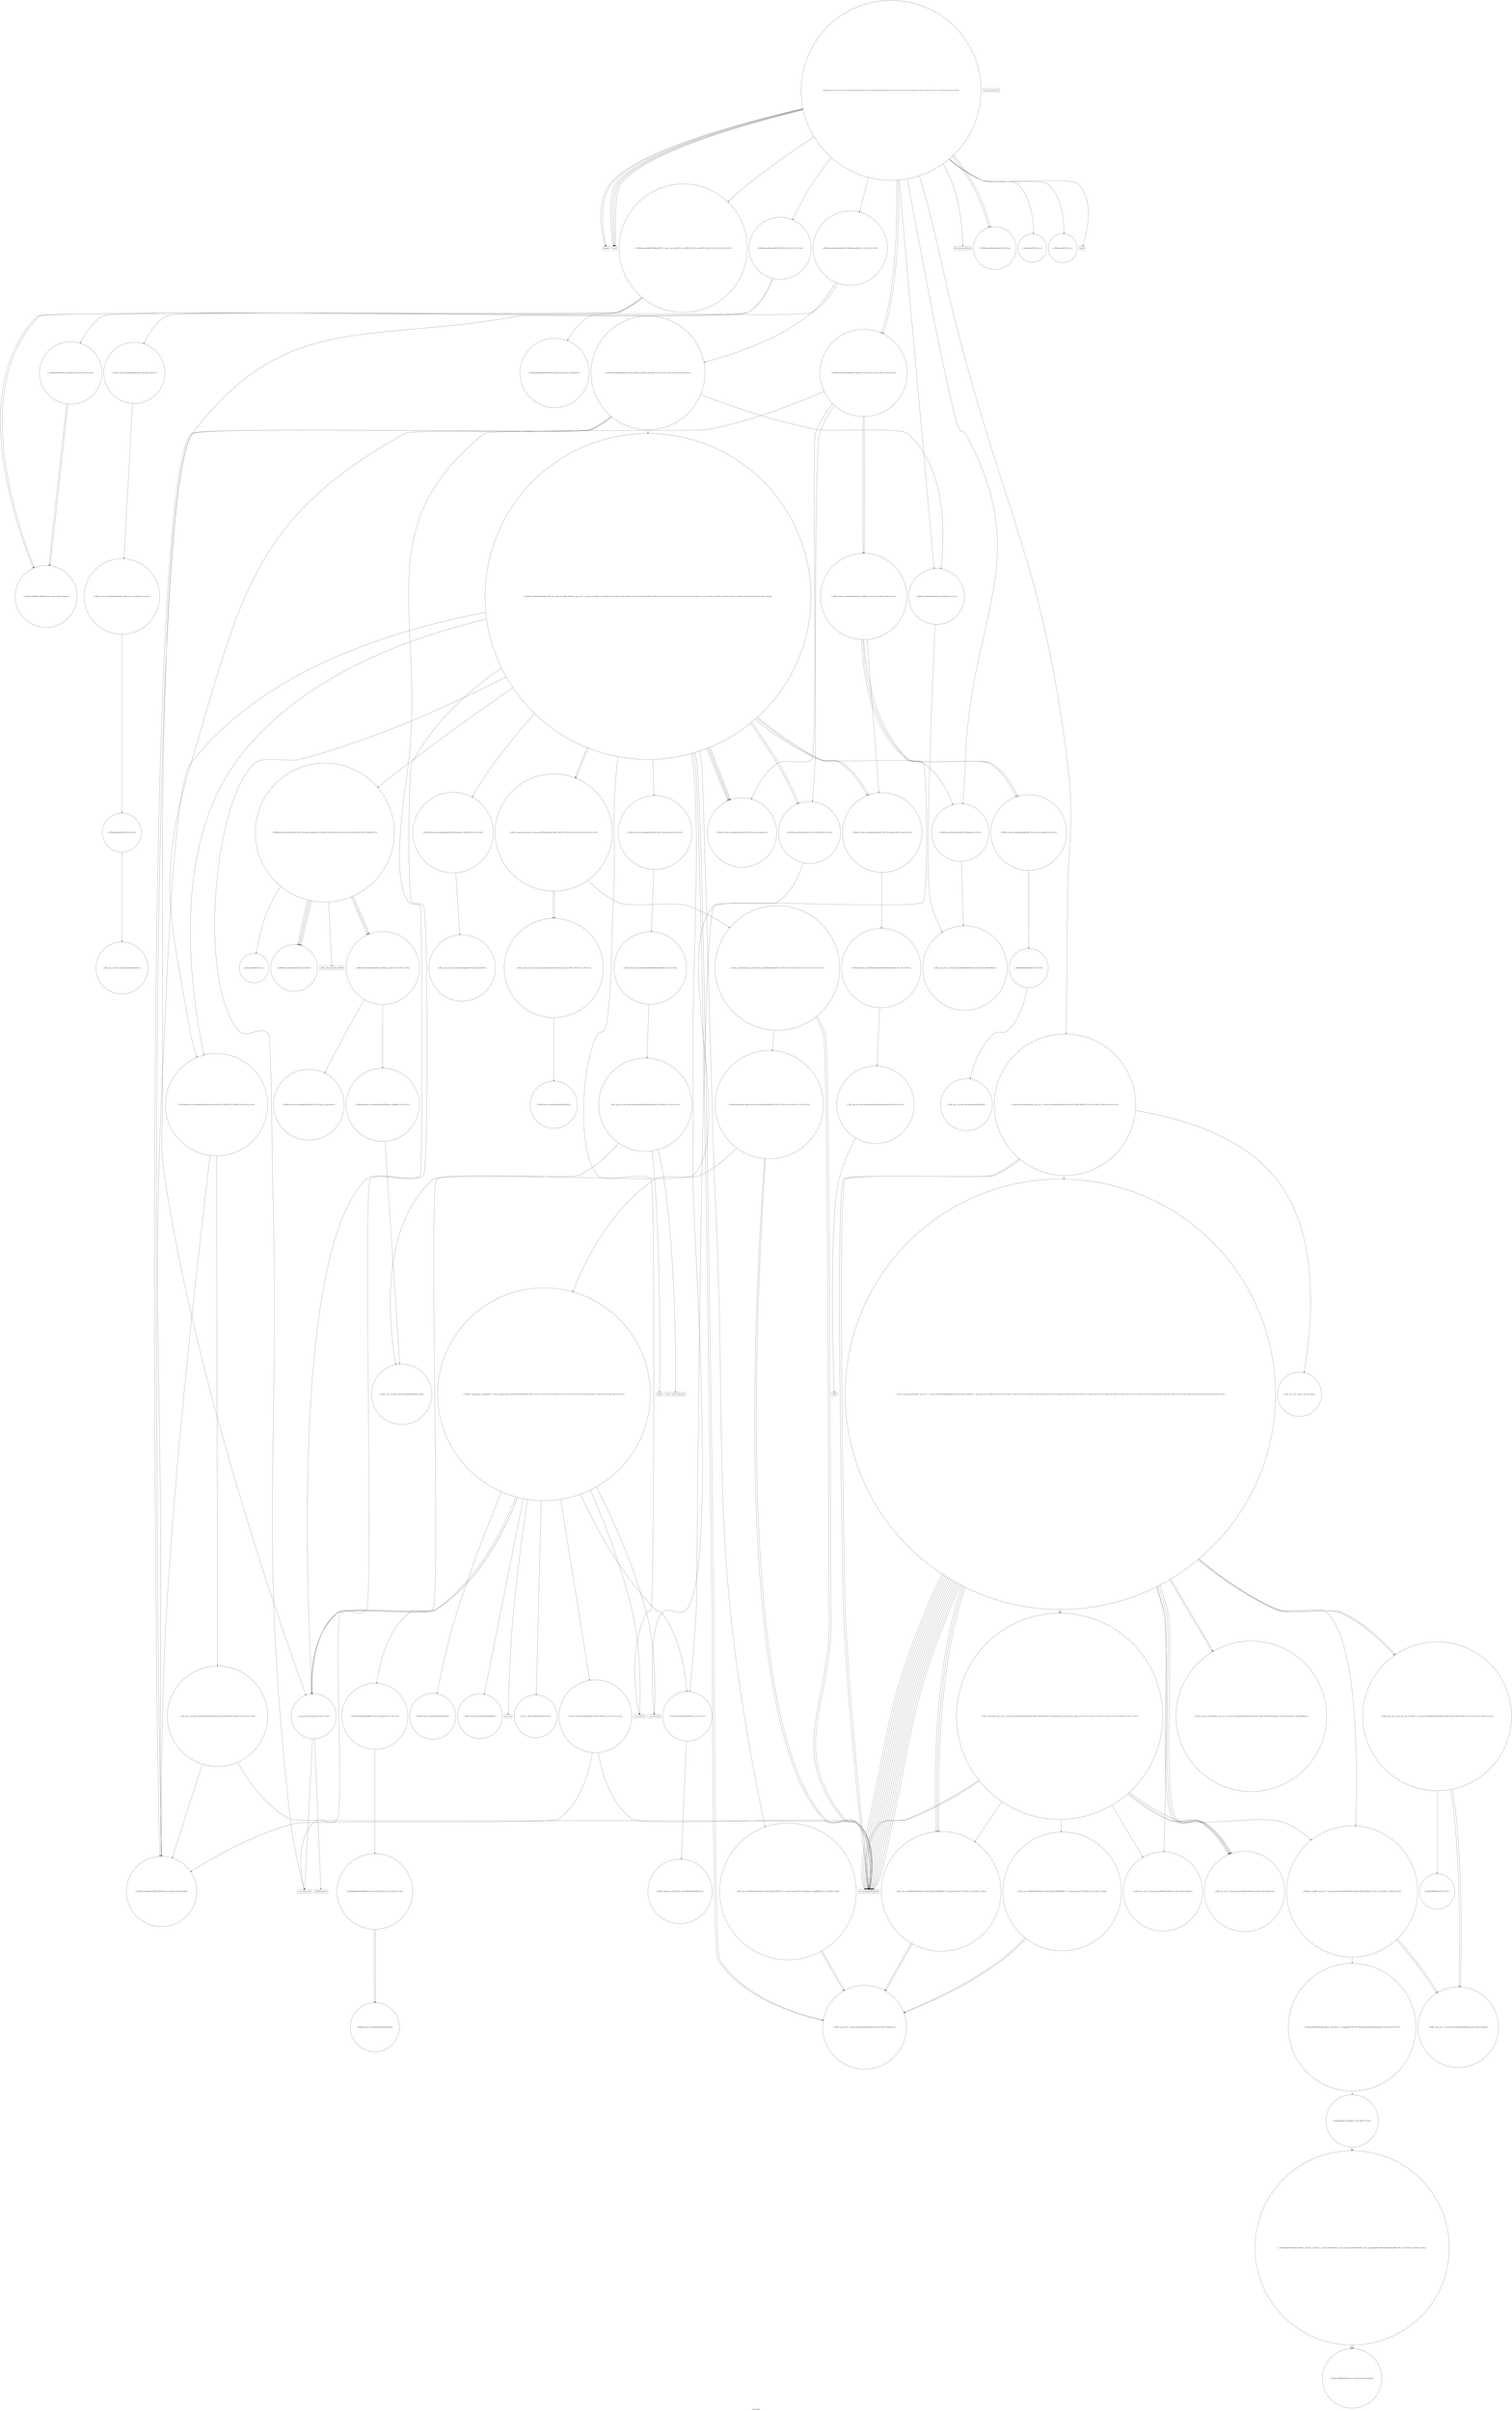 digraph "Call Graph" {
	label="Call Graph";

	Node0x55ba09f944e0 [shape=record,shape=circle,label="{main|{<s0>1|<s1>2|<s2>3|<s3>4|<s4>5|<s5>6|<s6>7|<s7>8|<s8>9|<s9>10|<s10>11|<s11>12|<s12>13|<s13>14|<s14>15|<s15>16|<s16>17|<s17>18|<s18>19|<s19>20}}"];
	Node0x55ba09f944e0:s0 -> Node0x55ba09f94560[color=black];
	Node0x55ba09f944e0:s1 -> Node0x55ba09f94560[color=black];
	Node0x55ba09f944e0:s2 -> Node0x55ba0a1a3b90[color=black];
	Node0x55ba09f944e0:s3 -> Node0x55ba0a1a3b90[color=black];
	Node0x55ba09f944e0:s4 -> Node0x55ba0a1a3b90[color=black];
	Node0x55ba09f944e0:s5 -> Node0x55ba0a1a3b90[color=black];
	Node0x55ba09f944e0:s6 -> Node0x55ba0a1a3c10[color=black];
	Node0x55ba09f944e0:s7 -> Node0x55ba0a1a3d10[color=black];
	Node0x55ba09f944e0:s8 -> Node0x55ba0a1a3c90[color=black];
	Node0x55ba09f944e0:s9 -> Node0x55ba0a1a4210[color=black];
	Node0x55ba09f944e0:s10 -> Node0x55ba0a1a3e90[color=black];
	Node0x55ba09f944e0:s11 -> Node0x55ba0a1a3f10[color=black];
	Node0x55ba09f944e0:s12 -> Node0x55ba0a1a3e10[color=black];
	Node0x55ba09f944e0:s13 -> Node0x55ba0a1a3f90[color=black];
	Node0x55ba09f944e0:s14 -> Node0x55ba0a1a4010[color=black];
	Node0x55ba09f944e0:s15 -> Node0x55ba0a1a4010[color=black];
	Node0x55ba09f944e0:s16 -> Node0x55ba0a1a4090[color=black];
	Node0x55ba09f944e0:s17 -> Node0x55ba0a1a4110[color=black];
	Node0x55ba09f944e0:s18 -> Node0x55ba0a1a4190[color=black];
	Node0x55ba09f944e0:s19 -> Node0x55ba0a1a4210[color=black];
	Node0x55ba0a1a5110 [shape=record,shape=circle,label="{_ZN9__gnu_cxxmiIPSt4pairIiiESt6vectorIS2_SaIS2_EEEENS_17__normal_iteratorIT_T0_E15difference_typeERKSA_SD_|{<s0>98|<s1>99}}"];
	Node0x55ba0a1a5110:s0 -> Node0x55ba0a1a62b0[color=black];
	Node0x55ba0a1a5110:s1 -> Node0x55ba0a1a62b0[color=black];
	Node0x55ba0a1a77b0 [shape=record,shape=circle,label="{_ZNSt4pairIiiE4swapERS0_|{<s0>180|<s1>181}}"];
	Node0x55ba0a1a77b0:s0 -> Node0x55ba0a1a7830[color=black];
	Node0x55ba0a1a77b0:s1 -> Node0x55ba0a1a7830[color=black];
	Node0x55ba0a1a3e10 [shape=record,shape=circle,label="{_ZSt16next_permutationIN9__gnu_cxx17__normal_iteratorIPSt4pairIiiESt6vectorIS3_SaIS3_EEEEEbT_S9_|{<s0>28|<s1>29|<s2>30|<s3>31}}"];
	Node0x55ba0a1a3e10:s0 -> Node0x55ba0a1a5010[color=black];
	Node0x55ba0a1a3e10:s1 -> Node0x55ba0a1a5010[color=black];
	Node0x55ba0a1a3e10:s2 -> Node0x55ba0a1a7230[color=black];
	Node0x55ba0a1a3e10:s3 -> Node0x55ba0a1a71b0[color=black];
	Node0x55ba0a1a64b0 [shape=record,shape=circle,label="{_ZNKSt6vectorISt4pairIiiESaIS1_EE8max_sizeEv|{<s0>105|<s1>106}}"];
	Node0x55ba0a1a64b0:s0 -> Node0x55ba0a1a6730[color=black];
	Node0x55ba0a1a64b0:s1 -> Node0x55ba0a1a66b0[color=black];
	Node0x55ba0a1a4190 [shape=record,shape=Mrecord,label="{printf}"];
	Node0x55ba0a1a6830 [shape=record,shape=circle,label="{_ZNSt16allocator_traitsISaISt4pairIiiEEE8allocateERS2_m|{<s0>108}}"];
	Node0x55ba0a1a6830:s0 -> Node0x55ba0a1a68b0[color=black];
	Node0x55ba0a1a4510 [shape=record,shape=Mrecord,label="{_ZSt9terminatev}"];
	Node0x55ba0a1a6bb0 [shape=record,shape=circle,label="{_ZNSt20__uninitialized_copyILb0EE13__uninit_copyISt13move_iteratorIPSt4pairIiiEES5_EET0_T_S8_S7_|{<s0>119|<s1>120|<s2>121|<s3>122|<s4>123|<s5>124|<s6>125|<s7>126|<s8>127|<s9>128|<s10>129}}"];
	Node0x55ba0a1a6bb0:s0 -> Node0x55ba0a1a6c30[color=black];
	Node0x55ba0a1a6bb0:s1 -> Node0x55ba0a1a6d30[color=black];
	Node0x55ba0a1a6bb0:s2 -> Node0x55ba0a1a6db0[color=black];
	Node0x55ba0a1a6bb0:s3 -> Node0x55ba0a1a6cb0[color=black];
	Node0x55ba0a1a6bb0:s4 -> Node0x55ba0a1a6e30[color=black];
	Node0x55ba0a1a6bb0:s5 -> Node0x55ba0a1a4490[color=black];
	Node0x55ba0a1a6bb0:s6 -> Node0x55ba0a1a4890[color=black];
	Node0x55ba0a1a6bb0:s7 -> Node0x55ba0a1a63b0[color=black];
	Node0x55ba0a1a6bb0:s8 -> Node0x55ba0a1a6430[color=black];
	Node0x55ba0a1a6bb0:s9 -> Node0x55ba0a1a6eb0[color=black];
	Node0x55ba0a1a6bb0:s10 -> Node0x55ba0a1a4410[color=black];
	Node0x55ba0a1a4890 [shape=record,shape=circle,label="{_ZSt8_DestroyIPSt4pairIiiEEvT_S3_|{<s0>51}}"];
	Node0x55ba0a1a4890:s0 -> Node0x55ba0a1a4910[color=black];
	Node0x55ba0a1a6f30 [shape=record,shape=circle,label="{_ZSteqIPSt4pairIiiEEbRKSt13move_iteratorIT_ES7_|{<s0>133|<s1>134}}"];
	Node0x55ba0a1a6f30:s0 -> Node0x55ba0a1a6fb0[color=black];
	Node0x55ba0a1a6f30:s1 -> Node0x55ba0a1a6fb0[color=black];
	Node0x55ba0a1a4c10 [shape=record,shape=circle,label="{_ZNSaISt4pairIiiEED2Ev|{<s0>56}}"];
	Node0x55ba0a1a4c10:s0 -> Node0x55ba0a1a4c90[color=black];
	Node0x55ba0a1a72b0 [shape=record,shape=circle,label="{_ZN9__gnu_cxxeqIPSt4pairIiiESt6vectorIS2_SaIS2_EEEEbRKNS_17__normal_iteratorIT_T0_EESC_|{<s0>163|<s1>164}}"];
	Node0x55ba0a1a72b0:s0 -> Node0x55ba0a1a62b0[color=black];
	Node0x55ba0a1a72b0:s1 -> Node0x55ba0a1a62b0[color=black];
	Node0x55ba0a1a4f90 [shape=record,shape=circle,label="{_ZN9__gnu_cxx13new_allocatorISt4pairIiiEE9constructIS2_JS2_EEEvPT_DpOT0_|{<s0>87|<s1>88}}"];
	Node0x55ba0a1a4f90:s0 -> Node0x55ba0a1a4e90[color=black];
	Node0x55ba0a1a4f90:s1 -> Node0x55ba0a1a5010[color=black];
	Node0x55ba0a1a7630 [shape=record,shape=circle,label="{_ZStltIiiEbRKSt4pairIT_T0_ES5_}"];
	Node0x55ba0a1a3c90 [shape=record,shape=circle,label="{_ZNSt6vectorISt4pairIiiESaIS1_EE9push_backEOS1_|{<s0>23|<s1>24}}"];
	Node0x55ba0a1a3c90:s0 -> Node0x55ba0a1a4d90[color=black];
	Node0x55ba0a1a3c90:s1 -> Node0x55ba0a1a4d10[color=black];
	Node0x55ba0a1a6330 [shape=record,shape=circle,label="{_ZNSt16allocator_traitsISaISt4pairIiiEEE7destroyIS1_EEvRS2_PT_|{<s0>104}}"];
	Node0x55ba0a1a6330:s0 -> Node0x55ba0a1a70b0[color=black];
	Node0x55ba0a1a4010 [shape=record,shape=circle,label="{_ZNSt6vectorISt4pairIiiESaIS1_EEixEm}"];
	Node0x55ba0a1a66b0 [shape=record,shape=circle,label="{_ZNSt16allocator_traitsISaISt4pairIiiEEE8max_sizeERKS2_|{<s0>107}}"];
	Node0x55ba0a1a66b0:s0 -> Node0x55ba0a1a67b0[color=black];
	Node0x55ba0a1a4390 [shape=record,shape=circle,label="{_ZNSt12_Vector_baseISt4pairIiiESaIS1_EEC2Ev|{<s0>41}}"];
	Node0x55ba0a1a4390:s0 -> Node0x55ba0a1a4590[color=black];
	Node0x55ba0a1a6a30 [shape=record,shape=circle,label="{_ZSt22__uninitialized_copy_aISt13move_iteratorIPSt4pairIiiEES3_S2_ET0_T_S6_S5_RSaIT1_E|{<s0>112|<s1>113|<s2>114}}"];
	Node0x55ba0a1a6a30:s0 -> Node0x55ba0a1a5010[color=black];
	Node0x55ba0a1a6a30:s1 -> Node0x55ba0a1a5010[color=black];
	Node0x55ba0a1a6a30:s2 -> Node0x55ba0a1a6b30[color=black];
	Node0x55ba0a1a4710 [shape=record,shape=circle,label="{_ZSt8_DestroyIPSt4pairIiiES1_EvT_S3_RSaIT0_E|{<s0>46}}"];
	Node0x55ba0a1a4710:s0 -> Node0x55ba0a1a4890[color=black];
	Node0x55ba0a1a6db0 [shape=record,shape=circle,label="{_ZNKSt13move_iteratorIPSt4pairIiiEEdeEv}"];
	Node0x55ba0a1a4a90 [shape=record,shape=circle,label="{_ZNSt16allocator_traitsISaISt4pairIiiEEE10deallocateERS2_PS1_m|{<s0>54}}"];
	Node0x55ba0a1a4a90:s0 -> Node0x55ba0a1a4b10[color=black];
	Node0x55ba0a1a7130 [shape=record,shape=circle,label="{_ZN9__gnu_cxx17__normal_iteratorIPSt4pairIiiESt6vectorIS2_SaIS2_EEEC2ERKS3_}"];
	Node0x55ba0a1a4e10 [shape=record,shape=circle,label="{_ZNSt16allocator_traitsISaISt4pairIiiEEE9constructIS1_JS1_EEEvRS2_PT_DpOT0_|{<s0>62|<s1>63}}"];
	Node0x55ba0a1a4e10:s0 -> Node0x55ba0a1a4e90[color=black];
	Node0x55ba0a1a4e10:s1 -> Node0x55ba0a1a4f90[color=black];
	Node0x55ba0a1a74b0 [shape=record,shape=circle,label="{_ZSt9iter_swapIN9__gnu_cxx17__normal_iteratorIPSt4pairIiiESt6vectorIS3_SaIS3_EEEES8_EvT_T0_|{<s0>168|<s1>169|<s2>170}}"];
	Node0x55ba0a1a74b0:s0 -> Node0x55ba0a1a76b0[color=black];
	Node0x55ba0a1a74b0:s1 -> Node0x55ba0a1a76b0[color=black];
	Node0x55ba0a1a74b0:s2 -> Node0x55ba0a1a7730[color=black];
	Node0x55ba09f94560 [shape=record,shape=Mrecord,label="{freopen}"];
	Node0x55ba0a1a5190 [shape=record,shape=circle,label="{_ZNSt12_Vector_baseISt4pairIiiESaIS1_EE11_M_allocateEm|{<s0>100}}"];
	Node0x55ba0a1a5190:s0 -> Node0x55ba0a1a6830[color=black];
	Node0x55ba0a1a7830 [shape=record,shape=circle,label="{_ZSt4swapIiENSt9enable_ifIXsr6__and_ISt6__not_ISt15__is_tuple_likeIT_EESt21is_move_constructibleIS3_ESt18is_move_assignableIS3_EEE5valueEvE4typeERS3_SC_|{<s0>182|<s1>183|<s2>184}}"];
	Node0x55ba0a1a7830:s0 -> Node0x55ba0a1a78b0[color=black];
	Node0x55ba0a1a7830:s1 -> Node0x55ba0a1a78b0[color=black];
	Node0x55ba0a1a7830:s2 -> Node0x55ba0a1a78b0[color=black];
	Node0x55ba0a1a3e90 [shape=record,shape=circle,label="{_ZNSt6vectorISt4pairIiiESaIS1_EE5beginEv|{<s0>32}}"];
	Node0x55ba0a1a3e90:s0 -> Node0x55ba0a1a7130[color=black];
	Node0x55ba0a1a6530 [shape=record,shape=circle,label="{_ZNKSt6vectorISt4pairIiiESaIS1_EE4sizeEv}"];
	Node0x55ba0a1a4210 [shape=record,shape=circle,label="{_ZNSt6vectorISt4pairIiiESaIS1_EED2Ev|{<s0>34|<s1>35|<s2>36|<s3>37|<s4>38}}"];
	Node0x55ba0a1a4210:s0 -> Node0x55ba0a1a4790[color=black];
	Node0x55ba0a1a4210:s1 -> Node0x55ba0a1a4710[color=black];
	Node0x55ba0a1a4210:s2 -> Node0x55ba0a1a4810[color=black];
	Node0x55ba0a1a4210:s3 -> Node0x55ba0a1a4810[color=black];
	Node0x55ba0a1a4210:s4 -> Node0x55ba0a1a4410[color=black];
	Node0x55ba0a1a68b0 [shape=record,shape=circle,label="{_ZN9__gnu_cxx13new_allocatorISt4pairIiiEE8allocateEmPKv|{<s0>109|<s1>110|<s2>111}}"];
	Node0x55ba0a1a68b0:s0 -> Node0x55ba0a1a67b0[color=black];
	Node0x55ba0a1a68b0:s1 -> Node0x55ba0a1a6930[color=black];
	Node0x55ba0a1a68b0:s2 -> Node0x55ba0a1a69b0[color=black];
	Node0x55ba0a1a4590 [shape=record,shape=circle,label="{_ZNSt12_Vector_baseISt4pairIiiESaIS1_EE12_Vector_implC2Ev|{<s0>44}}"];
	Node0x55ba0a1a4590:s0 -> Node0x55ba0a1a4610[color=black];
	Node0x55ba0a1a6c30 [shape=record,shape=circle,label="{_ZStneIPSt4pairIiiEEbRKSt13move_iteratorIT_ES7_|{<s0>130}}"];
	Node0x55ba0a1a6c30:s0 -> Node0x55ba0a1a6f30[color=black];
	Node0x55ba0a1a4910 [shape=record,shape=circle,label="{_ZNSt12_Destroy_auxILb1EE9__destroyIPSt4pairIiiEEEvT_S5_}"];
	Node0x55ba0a1a6fb0 [shape=record,shape=circle,label="{_ZNKSt13move_iteratorIPSt4pairIiiEE4baseEv}"];
	Node0x55ba0a1a4c90 [shape=record,shape=circle,label="{_ZN9__gnu_cxx13new_allocatorISt4pairIiiEED2Ev}"];
	Node0x55ba0a1a7330 [shape=record,shape=circle,label="{_ZN9__gnu_cxx17__normal_iteratorIPSt4pairIiiESt6vectorIS2_SaIS2_EEEppEv}"];
	Node0x55ba0a1a5010 [shape=record,shape=Mrecord,label="{llvm.memcpy.p0i8.p0i8.i64}"];
	Node0x55ba0a1a76b0 [shape=record,shape=circle,label="{_ZNK9__gnu_cxx17__normal_iteratorIPSt4pairIiiESt6vectorIS2_SaIS2_EEEdeEv}"];
	Node0x55ba0a1a3d10 [shape=record,shape=circle,label="{_ZSt9make_pairIRiS0_ESt4pairINSt17__decay_and_stripIT_E6__typeENS2_IT0_E6__typeEEOS3_OS6_|{<s0>25|<s1>26|<s2>27}}"];
	Node0x55ba0a1a3d10:s0 -> Node0x55ba0a1a4290[color=black];
	Node0x55ba0a1a3d10:s1 -> Node0x55ba0a1a4290[color=black];
	Node0x55ba0a1a3d10:s2 -> Node0x55ba0a1a4310[color=black];
	Node0x55ba0a1a63b0 [shape=record,shape=Mrecord,label="{__cxa_rethrow}"];
	Node0x55ba0a1a4090 [shape=record,shape=circle,label="{_ZSt3minIxERKT_S2_S2_}"];
	Node0x55ba0a1a6730 [shape=record,shape=circle,label="{_ZNKSt12_Vector_baseISt4pairIiiESaIS1_EE19_M_get_Tp_allocatorEv}"];
	Node0x55ba0a1a4410 [shape=record,shape=circle,label="{__clang_call_terminate|{<s0>42|<s1>43}}"];
	Node0x55ba0a1a4410:s0 -> Node0x55ba0a1a4490[color=black];
	Node0x55ba0a1a4410:s1 -> Node0x55ba0a1a4510[color=black];
	Node0x55ba0a1a6ab0 [shape=record,shape=circle,label="{_ZSt32__make_move_if_noexcept_iteratorISt4pairIiiESt13move_iteratorIPS1_EET0_PT_|{<s0>115}}"];
	Node0x55ba0a1a6ab0:s0 -> Node0x55ba0a1a7030[color=black];
	Node0x55ba0a1a4790 [shape=record,shape=circle,label="{_ZNSt12_Vector_baseISt4pairIiiESaIS1_EE19_M_get_Tp_allocatorEv}"];
	Node0x55ba0a1a6e30 [shape=record,shape=circle,label="{_ZNSt13move_iteratorIPSt4pairIiiEEppEv}"];
	Node0x55ba0a1a4b10 [shape=record,shape=circle,label="{_ZN9__gnu_cxx13new_allocatorISt4pairIiiEE10deallocateEPS2_m|{<s0>55}}"];
	Node0x55ba0a1a4b10:s0 -> Node0x55ba0a1a4b90[color=black];
	Node0x55ba0a1a71b0 [shape=record,shape=circle,label="{_ZSt18__next_permutationIN9__gnu_cxx17__normal_iteratorIPSt4pairIiiESt6vectorIS3_SaIS3_EEEENS0_5__ops15_Iter_less_iterEEbT_SB_T0_|{<s0>135|<s1>136|<s2>137|<s3>138|<s4>139|<s5>140|<s6>141|<s7>142|<s8>143|<s9>144|<s10>145|<s11>146|<s12>147|<s13>148|<s14>149|<s15>150|<s16>151|<s17>152|<s18>153|<s19>154|<s20>155|<s21>156|<s22>157|<s23>158|<s24>159|<s25>160|<s26>161|<s27>162}}"];
	Node0x55ba0a1a71b0:s0 -> Node0x55ba0a1a72b0[color=black];
	Node0x55ba0a1a71b0:s1 -> Node0x55ba0a1a5010[color=black];
	Node0x55ba0a1a71b0:s2 -> Node0x55ba0a1a7330[color=black];
	Node0x55ba0a1a71b0:s3 -> Node0x55ba0a1a72b0[color=black];
	Node0x55ba0a1a71b0:s4 -> Node0x55ba0a1a5010[color=black];
	Node0x55ba0a1a71b0:s5 -> Node0x55ba0a1a73b0[color=black];
	Node0x55ba0a1a71b0:s6 -> Node0x55ba0a1a5010[color=black];
	Node0x55ba0a1a71b0:s7 -> Node0x55ba0a1a73b0[color=black];
	Node0x55ba0a1a71b0:s8 -> Node0x55ba0a1a5010[color=black];
	Node0x55ba0a1a71b0:s9 -> Node0x55ba0a1a5010[color=black];
	Node0x55ba0a1a71b0:s10 -> Node0x55ba0a1a7430[color=black];
	Node0x55ba0a1a71b0:s11 -> Node0x55ba0a1a5010[color=black];
	Node0x55ba0a1a71b0:s12 -> Node0x55ba0a1a5010[color=black];
	Node0x55ba0a1a71b0:s13 -> Node0x55ba0a1a73b0[color=black];
	Node0x55ba0a1a71b0:s14 -> Node0x55ba0a1a5010[color=black];
	Node0x55ba0a1a71b0:s15 -> Node0x55ba0a1a7430[color=black];
	Node0x55ba0a1a71b0:s16 -> Node0x55ba0a1a5010[color=black];
	Node0x55ba0a1a71b0:s17 -> Node0x55ba0a1a5010[color=black];
	Node0x55ba0a1a71b0:s18 -> Node0x55ba0a1a74b0[color=black];
	Node0x55ba0a1a71b0:s19 -> Node0x55ba0a1a5010[color=black];
	Node0x55ba0a1a71b0:s20 -> Node0x55ba0a1a5010[color=black];
	Node0x55ba0a1a71b0:s21 -> Node0x55ba0a1a75b0[color=black];
	Node0x55ba0a1a71b0:s22 -> Node0x55ba0a1a7530[color=black];
	Node0x55ba0a1a71b0:s23 -> Node0x55ba0a1a72b0[color=black];
	Node0x55ba0a1a71b0:s24 -> Node0x55ba0a1a5010[color=black];
	Node0x55ba0a1a71b0:s25 -> Node0x55ba0a1a5010[color=black];
	Node0x55ba0a1a71b0:s26 -> Node0x55ba0a1a75b0[color=black];
	Node0x55ba0a1a71b0:s27 -> Node0x55ba0a1a7530[color=black];
	Node0x55ba0a1a4e90 [shape=record,shape=circle,label="{_ZSt7forwardISt4pairIiiEEOT_RNSt16remove_referenceIS2_E4typeE}"];
	Node0x55ba0a1a7530 [shape=record,shape=circle,label="{_ZSt9__reverseIN9__gnu_cxx17__normal_iteratorIPSt4pairIiiESt6vectorIS3_SaIS3_EEEEEvT_S9_St26random_access_iterator_tag|{<s0>171|<s1>172|<s2>173|<s3>174|<s4>175|<s5>176|<s6>177|<s7>178}}"];
	Node0x55ba0a1a7530:s0 -> Node0x55ba0a1a72b0[color=black];
	Node0x55ba0a1a7530:s1 -> Node0x55ba0a1a73b0[color=black];
	Node0x55ba0a1a7530:s2 -> Node0x55ba0a1a7930[color=black];
	Node0x55ba0a1a7530:s3 -> Node0x55ba0a1a5010[color=black];
	Node0x55ba0a1a7530:s4 -> Node0x55ba0a1a5010[color=black];
	Node0x55ba0a1a7530:s5 -> Node0x55ba0a1a74b0[color=black];
	Node0x55ba0a1a7530:s6 -> Node0x55ba0a1a7330[color=black];
	Node0x55ba0a1a7530:s7 -> Node0x55ba0a1a73b0[color=black];
	Node0x55ba0a1a3b90 [shape=record,shape=Mrecord,label="{scanf}"];
	Node0x55ba0a1a5210 [shape=record,shape=circle,label="{_ZSt34__uninitialized_move_if_noexcept_aIPSt4pairIiiES2_SaIS1_EET0_T_S5_S4_RT1_|{<s0>101|<s1>102|<s2>103}}"];
	Node0x55ba0a1a5210:s0 -> Node0x55ba0a1a6ab0[color=black];
	Node0x55ba0a1a5210:s1 -> Node0x55ba0a1a6ab0[color=black];
	Node0x55ba0a1a5210:s2 -> Node0x55ba0a1a6a30[color=black];
	Node0x55ba0a1a78b0 [shape=record,shape=circle,label="{_ZSt4moveIRiEONSt16remove_referenceIT_E4typeEOS2_}"];
	Node0x55ba0a1a3f10 [shape=record,shape=circle,label="{_ZNSt6vectorISt4pairIiiESaIS1_EE3endEv|{<s0>33}}"];
	Node0x55ba0a1a3f10:s0 -> Node0x55ba0a1a7130[color=black];
	Node0x55ba0a1a65b0 [shape=record,shape=Mrecord,label="{_ZSt20__throw_length_errorPKc}"];
	Node0x55ba0a1a4290 [shape=record,shape=circle,label="{_ZSt7forwardIRiEOT_RNSt16remove_referenceIS1_E4typeE}"];
	Node0x55ba0a1a6930 [shape=record,shape=Mrecord,label="{_ZSt17__throw_bad_allocv}"];
	Node0x55ba0a1a4610 [shape=record,shape=circle,label="{_ZNSaISt4pairIiiEEC2Ev|{<s0>45}}"];
	Node0x55ba0a1a4610:s0 -> Node0x55ba0a1a4690[color=black];
	Node0x55ba0a1a6cb0 [shape=record,shape=circle,label="{_ZSt10_ConstructISt4pairIiiEJS1_EEvPT_DpOT0_|{<s0>131|<s1>132}}"];
	Node0x55ba0a1a6cb0:s0 -> Node0x55ba0a1a4e90[color=black];
	Node0x55ba0a1a6cb0:s1 -> Node0x55ba0a1a5010[color=black];
	Node0x55ba0a1a4990 [shape=record,shape=circle,label="{_ZNSt12_Vector_baseISt4pairIiiESaIS1_EE13_M_deallocateEPS1_m|{<s0>52}}"];
	Node0x55ba0a1a4990:s0 -> Node0x55ba0a1a4a90[color=black];
	Node0x55ba0a1a7030 [shape=record,shape=circle,label="{_ZNSt13move_iteratorIPSt4pairIiiEEC2ES2_}"];
	Node0x55ba0a1a4d10 [shape=record,shape=circle,label="{_ZNSt6vectorISt4pairIiiESaIS1_EE12emplace_backIJS1_EEEvDpOT_|{<s0>57|<s1>58|<s2>59|<s3>60|<s4>61}}"];
	Node0x55ba0a1a4d10:s0 -> Node0x55ba0a1a4e90[color=black];
	Node0x55ba0a1a4d10:s1 -> Node0x55ba0a1a4e10[color=black];
	Node0x55ba0a1a4d10:s2 -> Node0x55ba0a1a3f10[color=black];
	Node0x55ba0a1a4d10:s3 -> Node0x55ba0a1a4e90[color=black];
	Node0x55ba0a1a4d10:s4 -> Node0x55ba0a1a4f10[color=black];
	Node0x55ba0a1a73b0 [shape=record,shape=circle,label="{_ZN9__gnu_cxx17__normal_iteratorIPSt4pairIiiESt6vectorIS2_SaIS2_EEEmmEv}"];
	Node0x55ba0a1a5090 [shape=record,shape=circle,label="{_ZNKSt6vectorISt4pairIiiESaIS1_EE12_M_check_lenEmPKc|{<s0>89|<s1>90|<s2>91|<s3>92|<s4>93|<s5>94|<s6>95|<s7>96|<s8>97}}"];
	Node0x55ba0a1a5090:s0 -> Node0x55ba0a1a64b0[color=black];
	Node0x55ba0a1a5090:s1 -> Node0x55ba0a1a6530[color=black];
	Node0x55ba0a1a5090:s2 -> Node0x55ba0a1a65b0[color=black];
	Node0x55ba0a1a5090:s3 -> Node0x55ba0a1a6530[color=black];
	Node0x55ba0a1a5090:s4 -> Node0x55ba0a1a6530[color=black];
	Node0x55ba0a1a5090:s5 -> Node0x55ba0a1a6630[color=black];
	Node0x55ba0a1a5090:s6 -> Node0x55ba0a1a6530[color=black];
	Node0x55ba0a1a5090:s7 -> Node0x55ba0a1a64b0[color=black];
	Node0x55ba0a1a5090:s8 -> Node0x55ba0a1a64b0[color=black];
	Node0x55ba0a1a7730 [shape=record,shape=circle,label="{_ZSt4swapIiiENSt9enable_ifIXsr6__and_ISt14__is_swappableIT_ES1_IT0_EEE5valueEvE4typeERSt4pairIS2_S4_ESA_|{<s0>179}}"];
	Node0x55ba0a1a7730:s0 -> Node0x55ba0a1a77b0[color=black];
	Node0x55ba0a1a3d90 [shape=record,shape=Mrecord,label="{__gxx_personality_v0}"];
	Node0x55ba0a1a6430 [shape=record,shape=Mrecord,label="{__cxa_end_catch}"];
	Node0x55ba0a1a4110 [shape=record,shape=circle,label="{_ZSt3maxIxERKT_S2_S2_}"];
	Node0x55ba0a1a67b0 [shape=record,shape=circle,label="{_ZNK9__gnu_cxx13new_allocatorISt4pairIiiEE8max_sizeEv}"];
	Node0x55ba0a1a4490 [shape=record,shape=Mrecord,label="{__cxa_begin_catch}"];
	Node0x55ba0a1a6b30 [shape=record,shape=circle,label="{_ZSt18uninitialized_copyISt13move_iteratorIPSt4pairIiiEES3_ET0_T_S6_S5_|{<s0>116|<s1>117|<s2>118}}"];
	Node0x55ba0a1a6b30:s0 -> Node0x55ba0a1a5010[color=black];
	Node0x55ba0a1a6b30:s1 -> Node0x55ba0a1a5010[color=black];
	Node0x55ba0a1a6b30:s2 -> Node0x55ba0a1a6bb0[color=black];
	Node0x55ba0a1a4810 [shape=record,shape=circle,label="{_ZNSt12_Vector_baseISt4pairIiiESaIS1_EED2Ev|{<s0>47|<s1>48|<s2>49|<s3>50}}"];
	Node0x55ba0a1a4810:s0 -> Node0x55ba0a1a4990[color=black];
	Node0x55ba0a1a4810:s1 -> Node0x55ba0a1a4a10[color=black];
	Node0x55ba0a1a4810:s2 -> Node0x55ba0a1a4a10[color=black];
	Node0x55ba0a1a4810:s3 -> Node0x55ba0a1a4410[color=black];
	Node0x55ba0a1a6eb0 [shape=record,shape=Mrecord,label="{llvm.trap}"];
	Node0x55ba0a1a4b90 [shape=record,shape=Mrecord,label="{_ZdlPv}"];
	Node0x55ba0a1a7230 [shape=record,shape=circle,label="{_ZN9__gnu_cxx5__ops16__iter_less_iterEv}"];
	Node0x55ba0a1a4f10 [shape=record,shape=circle,label="{_ZNSt6vectorISt4pairIiiESaIS1_EE17_M_realloc_insertIJS1_EEEvN9__gnu_cxx17__normal_iteratorIPS1_S3_EEDpOT_|{<s0>64|<s1>65|<s2>66|<s3>67|<s4>68|<s5>69|<s6>70|<s7>71|<s8>72|<s9>73|<s10>74|<s11>75|<s12>76|<s13>77|<s14>78|<s15>79|<s16>80|<s17>81|<s18>82|<s19>83|<s20>84|<s21>85|<s22>86}}"];
	Node0x55ba0a1a4f10:s0 -> Node0x55ba0a1a5090[color=black];
	Node0x55ba0a1a4f10:s1 -> Node0x55ba0a1a3e90[color=black];
	Node0x55ba0a1a4f10:s2 -> Node0x55ba0a1a5110[color=black];
	Node0x55ba0a1a4f10:s3 -> Node0x55ba0a1a5190[color=black];
	Node0x55ba0a1a4f10:s4 -> Node0x55ba0a1a4e90[color=black];
	Node0x55ba0a1a4f10:s5 -> Node0x55ba0a1a4e10[color=black];
	Node0x55ba0a1a4f10:s6 -> Node0x55ba0a1a62b0[color=black];
	Node0x55ba0a1a4f10:s7 -> Node0x55ba0a1a4790[color=black];
	Node0x55ba0a1a4f10:s8 -> Node0x55ba0a1a5210[color=black];
	Node0x55ba0a1a4f10:s9 -> Node0x55ba0a1a62b0[color=black];
	Node0x55ba0a1a4f10:s10 -> Node0x55ba0a1a4790[color=black];
	Node0x55ba0a1a4f10:s11 -> Node0x55ba0a1a5210[color=black];
	Node0x55ba0a1a4f10:s12 -> Node0x55ba0a1a4490[color=black];
	Node0x55ba0a1a4f10:s13 -> Node0x55ba0a1a6330[color=black];
	Node0x55ba0a1a4f10:s14 -> Node0x55ba0a1a6430[color=black];
	Node0x55ba0a1a4f10:s15 -> Node0x55ba0a1a4790[color=black];
	Node0x55ba0a1a4f10:s16 -> Node0x55ba0a1a4710[color=black];
	Node0x55ba0a1a4f10:s17 -> Node0x55ba0a1a4990[color=black];
	Node0x55ba0a1a4f10:s18 -> Node0x55ba0a1a63b0[color=black];
	Node0x55ba0a1a4f10:s19 -> Node0x55ba0a1a4790[color=black];
	Node0x55ba0a1a4f10:s20 -> Node0x55ba0a1a4710[color=black];
	Node0x55ba0a1a4f10:s21 -> Node0x55ba0a1a4990[color=black];
	Node0x55ba0a1a4f10:s22 -> Node0x55ba0a1a4410[color=black];
	Node0x55ba0a1a75b0 [shape=record,shape=circle,label="{_ZSt19__iterator_categoryIN9__gnu_cxx17__normal_iteratorIPSt4pairIiiESt6vectorIS3_SaIS3_EEEEENSt15iterator_traitsIT_E17iterator_categoryERKSA_}"];
	Node0x55ba0a1a3c10 [shape=record,shape=circle,label="{_ZNSt6vectorISt4pairIiiESaIS1_EEC2Ev|{<s0>21|<s1>22}}"];
	Node0x55ba0a1a3c10:s0 -> Node0x55ba0a1a4390[color=black];
	Node0x55ba0a1a3c10:s1 -> Node0x55ba0a1a4410[color=black];
	Node0x55ba0a1a62b0 [shape=record,shape=circle,label="{_ZNK9__gnu_cxx17__normal_iteratorIPSt4pairIiiESt6vectorIS2_SaIS2_EEE4baseEv}"];
	Node0x55ba0a1a7930 [shape=record,shape=circle,label="{_ZN9__gnu_cxxltIPSt4pairIiiESt6vectorIS2_SaIS2_EEEEbRKNS_17__normal_iteratorIT_T0_EESC_|{<s0>185|<s1>186}}"];
	Node0x55ba0a1a7930:s0 -> Node0x55ba0a1a62b0[color=black];
	Node0x55ba0a1a7930:s1 -> Node0x55ba0a1a62b0[color=black];
	Node0x55ba0a1a3f90 [shape=record,shape=Mrecord,label="{llvm.memset.p0i8.i64}"];
	Node0x55ba0a1a6630 [shape=record,shape=circle,label="{_ZSt3maxImERKT_S2_S2_}"];
	Node0x55ba0a1a4310 [shape=record,shape=circle,label="{_ZNSt4pairIiiEC2IRiS2_Lb1EEEOT_OT0_|{<s0>39|<s1>40}}"];
	Node0x55ba0a1a4310:s0 -> Node0x55ba0a1a4290[color=black];
	Node0x55ba0a1a4310:s1 -> Node0x55ba0a1a4290[color=black];
	Node0x55ba0a1a69b0 [shape=record,shape=Mrecord,label="{_Znwm}"];
	Node0x55ba0a1a4690 [shape=record,shape=circle,label="{_ZN9__gnu_cxx13new_allocatorISt4pairIiiEEC2Ev}"];
	Node0x55ba0a1a6d30 [shape=record,shape=circle,label="{_ZSt11__addressofISt4pairIiiEEPT_RS2_}"];
	Node0x55ba0a1a4a10 [shape=record,shape=circle,label="{_ZNSt12_Vector_baseISt4pairIiiESaIS1_EE12_Vector_implD2Ev|{<s0>53}}"];
	Node0x55ba0a1a4a10:s0 -> Node0x55ba0a1a4c10[color=black];
	Node0x55ba0a1a70b0 [shape=record,shape=circle,label="{_ZN9__gnu_cxx13new_allocatorISt4pairIiiEE7destroyIS2_EEvPT_}"];
	Node0x55ba0a1a4d90 [shape=record,shape=circle,label="{_ZSt4moveIRSt4pairIiiEEONSt16remove_referenceIT_E4typeEOS4_}"];
	Node0x55ba0a1a7430 [shape=record,shape=circle,label="{_ZNK9__gnu_cxx5__ops15_Iter_less_iterclINS_17__normal_iteratorIPSt4pairIiiESt6vectorIS5_SaIS5_EEEESA_EEbT_T0_|{<s0>165|<s1>166|<s2>167}}"];
	Node0x55ba0a1a7430:s0 -> Node0x55ba0a1a76b0[color=black];
	Node0x55ba0a1a7430:s1 -> Node0x55ba0a1a76b0[color=black];
	Node0x55ba0a1a7430:s2 -> Node0x55ba0a1a7630[color=black];
}
